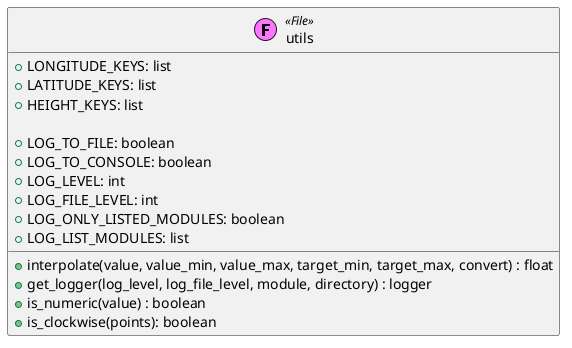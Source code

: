 @startuml
!$file = "(F,#ff75ff) File"
class utils <<$file>> {
    + LONGITUDE_KEYS: list
    + LATITUDE_KEYS: list
    + HEIGHT_KEYS: list

    + LOG_TO_FILE: boolean
    + LOG_TO_CONSOLE: boolean
    + LOG_LEVEL: int
    + LOG_FILE_LEVEL: int
    + LOG_ONLY_LISTED_MODULES: boolean
    + LOG_LIST_MODULES: list

    + interpolate(value, value_min, value_max, target_min, target_max, convert) : float
    + get_logger(log_level, log_file_level, module, directory) : logger
    + is_numeric(value) : boolean
    + is_clockwise(points): boolean
}
@enduml